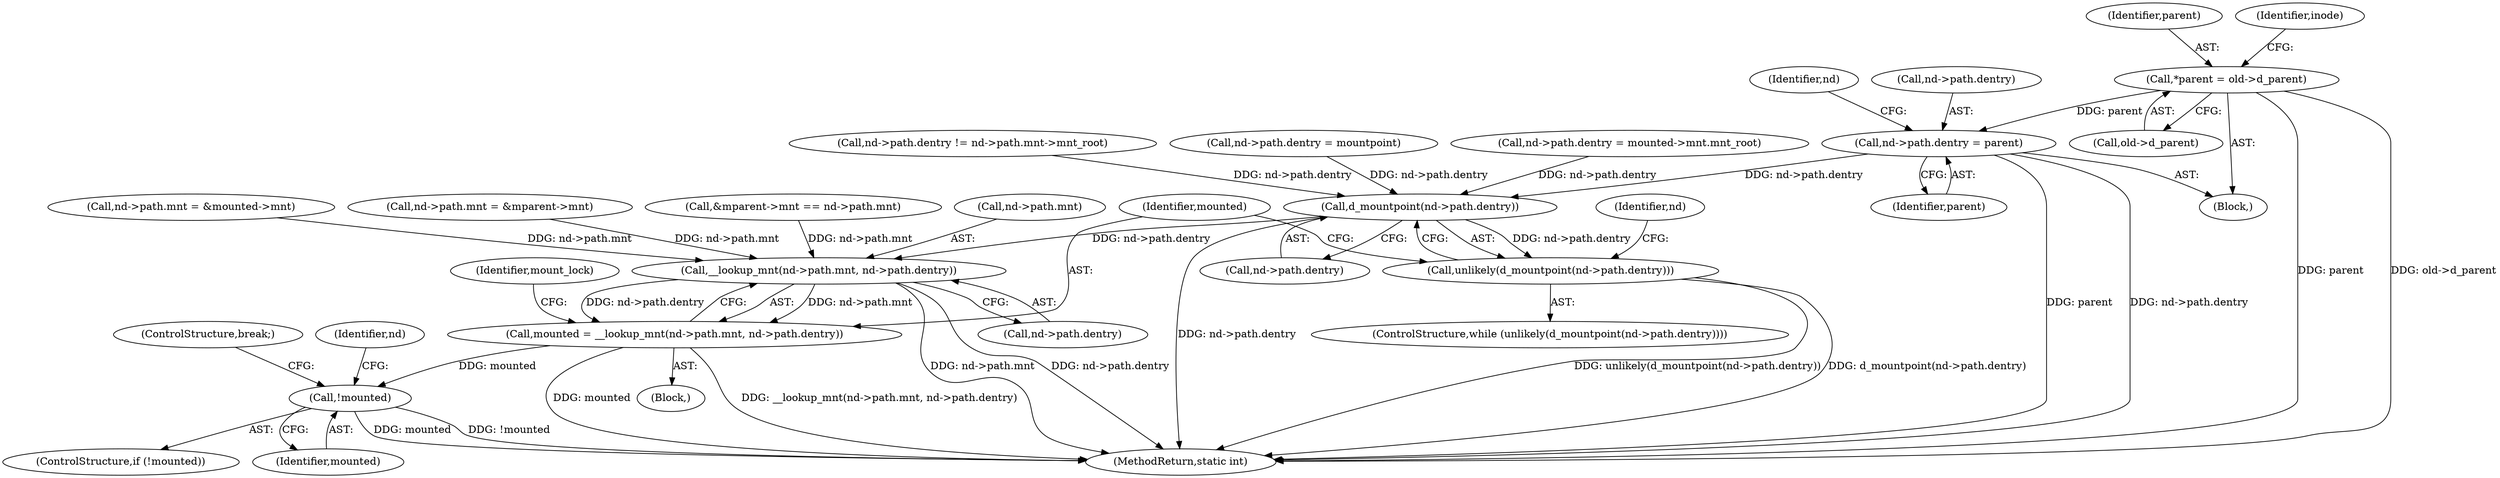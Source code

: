 digraph "0_linux_397d425dc26da728396e66d392d5dcb8dac30c37_0@pointer" {
"1000157" [label="(Call,*parent = old->d_parent)"];
"1000188" [label="(Call,nd->path.dentry = parent)"];
"1000299" [label="(Call,d_mountpoint(nd->path.dentry))"];
"1000298" [label="(Call,unlikely(d_mountpoint(nd->path.dentry)))"];
"1000309" [label="(Call,__lookup_mnt(nd->path.mnt, nd->path.dentry))"];
"1000307" [label="(Call,mounted = __lookup_mnt(nd->path.mnt, nd->path.dentry))"];
"1000332" [label="(Call,!mounted)"];
"1000158" [label="(Identifier,parent)"];
"1000334" [label="(ControlStructure,break;)"];
"1000338" [label="(Identifier,nd)"];
"1000309" [label="(Call,__lookup_mnt(nd->path.mnt, nd->path.dentry))"];
"1000194" [label="(Identifier,parent)"];
"1000307" [label="(Call,mounted = __lookup_mnt(nd->path.mnt, nd->path.dentry))"];
"1000324" [label="(Identifier,mount_lock)"];
"1000333" [label="(Identifier,mounted)"];
"1000332" [label="(Call,!mounted)"];
"1000197" [label="(Identifier,nd)"];
"1000147" [label="(Block,)"];
"1000279" [label="(Call,nd->path.mnt = &mparent->mnt)"];
"1000261" [label="(Call,&mparent->mnt == nd->path.mnt)"];
"1000380" [label="(Identifier,nd)"];
"1000188" [label="(Call,nd->path.dentry = parent)"];
"1000310" [label="(Call,nd->path.mnt)"];
"1000134" [label="(Call,nd->path.dentry != nd->path.mnt->mnt_root)"];
"1000189" [label="(Call,nd->path.dentry)"];
"1000385" [label="(MethodReturn,static int)"];
"1000159" [label="(Call,old->d_parent)"];
"1000308" [label="(Identifier,mounted)"];
"1000335" [label="(Call,nd->path.mnt = &mounted->mnt)"];
"1000299" [label="(Call,d_mountpoint(nd->path.dentry))"];
"1000272" [label="(Call,nd->path.dentry = mountpoint)"];
"1000331" [label="(ControlStructure,if (!mounted))"];
"1000157" [label="(Call,*parent = old->d_parent)"];
"1000164" [label="(Identifier,inode)"];
"1000300" [label="(Call,nd->path.dentry)"];
"1000297" [label="(ControlStructure,while (unlikely(d_mountpoint(nd->path.dentry))))"];
"1000345" [label="(Call,nd->path.dentry = mounted->mnt.mnt_root)"];
"1000305" [label="(Block,)"];
"1000298" [label="(Call,unlikely(d_mountpoint(nd->path.dentry)))"];
"1000315" [label="(Call,nd->path.dentry)"];
"1000157" -> "1000147"  [label="AST: "];
"1000157" -> "1000159"  [label="CFG: "];
"1000158" -> "1000157"  [label="AST: "];
"1000159" -> "1000157"  [label="AST: "];
"1000164" -> "1000157"  [label="CFG: "];
"1000157" -> "1000385"  [label="DDG: old->d_parent"];
"1000157" -> "1000385"  [label="DDG: parent"];
"1000157" -> "1000188"  [label="DDG: parent"];
"1000188" -> "1000147"  [label="AST: "];
"1000188" -> "1000194"  [label="CFG: "];
"1000189" -> "1000188"  [label="AST: "];
"1000194" -> "1000188"  [label="AST: "];
"1000197" -> "1000188"  [label="CFG: "];
"1000188" -> "1000385"  [label="DDG: parent"];
"1000188" -> "1000385"  [label="DDG: nd->path.dentry"];
"1000188" -> "1000299"  [label="DDG: nd->path.dentry"];
"1000299" -> "1000298"  [label="AST: "];
"1000299" -> "1000300"  [label="CFG: "];
"1000300" -> "1000299"  [label="AST: "];
"1000298" -> "1000299"  [label="CFG: "];
"1000299" -> "1000385"  [label="DDG: nd->path.dentry"];
"1000299" -> "1000298"  [label="DDG: nd->path.dentry"];
"1000272" -> "1000299"  [label="DDG: nd->path.dentry"];
"1000134" -> "1000299"  [label="DDG: nd->path.dentry"];
"1000345" -> "1000299"  [label="DDG: nd->path.dentry"];
"1000299" -> "1000309"  [label="DDG: nd->path.dentry"];
"1000298" -> "1000297"  [label="AST: "];
"1000308" -> "1000298"  [label="CFG: "];
"1000380" -> "1000298"  [label="CFG: "];
"1000298" -> "1000385"  [label="DDG: unlikely(d_mountpoint(nd->path.dentry))"];
"1000298" -> "1000385"  [label="DDG: d_mountpoint(nd->path.dentry)"];
"1000309" -> "1000307"  [label="AST: "];
"1000309" -> "1000315"  [label="CFG: "];
"1000310" -> "1000309"  [label="AST: "];
"1000315" -> "1000309"  [label="AST: "];
"1000307" -> "1000309"  [label="CFG: "];
"1000309" -> "1000385"  [label="DDG: nd->path.mnt"];
"1000309" -> "1000385"  [label="DDG: nd->path.dentry"];
"1000309" -> "1000307"  [label="DDG: nd->path.mnt"];
"1000309" -> "1000307"  [label="DDG: nd->path.dentry"];
"1000335" -> "1000309"  [label="DDG: nd->path.mnt"];
"1000279" -> "1000309"  [label="DDG: nd->path.mnt"];
"1000261" -> "1000309"  [label="DDG: nd->path.mnt"];
"1000307" -> "1000305"  [label="AST: "];
"1000308" -> "1000307"  [label="AST: "];
"1000324" -> "1000307"  [label="CFG: "];
"1000307" -> "1000385"  [label="DDG: __lookup_mnt(nd->path.mnt, nd->path.dentry)"];
"1000307" -> "1000385"  [label="DDG: mounted"];
"1000307" -> "1000332"  [label="DDG: mounted"];
"1000332" -> "1000331"  [label="AST: "];
"1000332" -> "1000333"  [label="CFG: "];
"1000333" -> "1000332"  [label="AST: "];
"1000334" -> "1000332"  [label="CFG: "];
"1000338" -> "1000332"  [label="CFG: "];
"1000332" -> "1000385"  [label="DDG: mounted"];
"1000332" -> "1000385"  [label="DDG: !mounted"];
}
